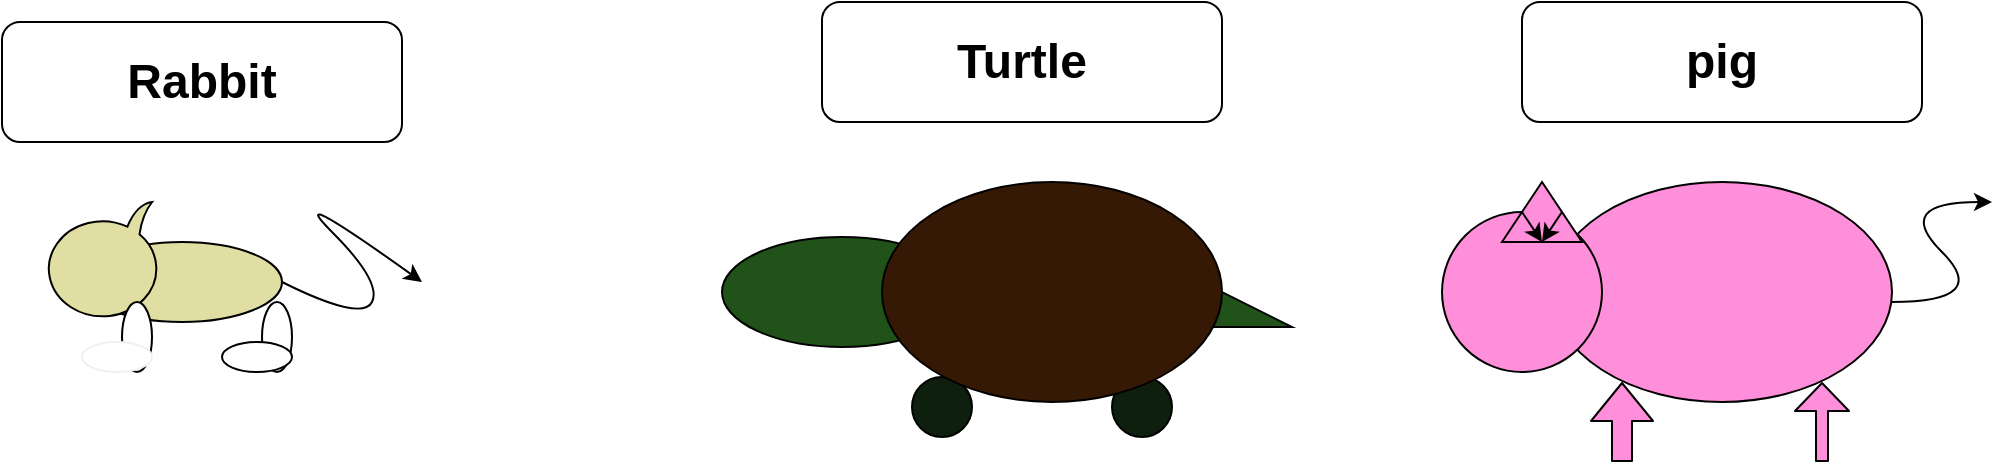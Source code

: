 <mxfile>
    <diagram id="karOwpz8Ogsd6N1gKtSJ" name="Page-1">
        <mxGraphModel dx="1130" dy="792" grid="1" gridSize="10" guides="1" tooltips="1" connect="1" arrows="1" fold="1" page="1" pageScale="1" pageWidth="850" pageHeight="1100" math="0" shadow="0">
            <root>
                <mxCell id="0"/>
                <mxCell id="1" parent="0"/>
                <mxCell id="2" value="&lt;h1&gt;Rabbit&lt;/h1&gt;" style="rounded=1;whiteSpace=wrap;html=1;" vertex="1" parent="1">
                    <mxGeometry x="80" y="270" width="200" height="60" as="geometry"/>
                </mxCell>
                <mxCell id="3" value="" style="shape=ellipse;html=1;dashed=0;whitespace=wrap;perimeter=ellipsePerimeter;fillColor=#E0DEA2;" vertex="1" parent="1">
                    <mxGeometry x="120" y="380" width="100" height="40" as="geometry"/>
                </mxCell>
                <mxCell id="4" value="" style="whiteSpace=wrap;html=1;shape=mxgraph.basic.oval_callout;direction=west;fillColor=#E0DEA2;" vertex="1" parent="1">
                    <mxGeometry x="100" y="360" width="60" height="60" as="geometry"/>
                </mxCell>
                <mxCell id="6" value="" style="shape=ellipse;html=1;dashed=0;whitespace=wrap;perimeter=ellipsePerimeter;direction=south;fillColor=#FFFFFF;" vertex="1" parent="1">
                    <mxGeometry x="210" y="410" width="15" height="35" as="geometry"/>
                </mxCell>
                <mxCell id="7" value="" style="shape=ellipse;html=1;dashed=0;whitespace=wrap;perimeter=ellipsePerimeter;direction=west;fillColor=#FFFFFF;" vertex="1" parent="1">
                    <mxGeometry x="190" y="430" width="35" height="15" as="geometry"/>
                </mxCell>
                <mxCell id="8" value="" style="shape=ellipse;html=1;dashed=0;whitespace=wrap;perimeter=ellipsePerimeter;direction=south;fillColor=#FFFFFF;" vertex="1" parent="1">
                    <mxGeometry x="140" y="410" width="15" height="35" as="geometry"/>
                </mxCell>
                <mxCell id="10" value="" style="shape=ellipse;html=1;dashed=0;whitespace=wrap;perimeter=ellipsePerimeter;direction=west;strokeColor=#F0F0F0;fillColor=#FFFFFF;" vertex="1" parent="1">
                    <mxGeometry x="120" y="430" width="35" height="15" as="geometry"/>
                </mxCell>
                <mxCell id="11" value="" style="curved=1;endArrow=classic;html=1;" edge="1" parent="1">
                    <mxGeometry width="50" height="50" relative="1" as="geometry">
                        <mxPoint x="220" y="400" as="sourcePoint"/>
                        <mxPoint x="290" y="400" as="targetPoint"/>
                        <Array as="points">
                            <mxPoint x="260" y="420"/>
                            <mxPoint x="270" y="400"/>
                            <mxPoint x="220" y="350"/>
                        </Array>
                    </mxGeometry>
                </mxCell>
                <mxCell id="15" value="" style="ellipse;whiteSpace=wrap;html=1;aspect=fixed;fillColor=#0F1F0E;" vertex="1" parent="1">
                    <mxGeometry x="535" y="447.5" width="30" height="30" as="geometry"/>
                </mxCell>
                <mxCell id="18" value="&lt;h1&gt;Turtle&lt;/h1&gt;" style="rounded=1;whiteSpace=wrap;html=1;" vertex="1" parent="1">
                    <mxGeometry x="490" y="260" width="200" height="60" as="geometry"/>
                </mxCell>
                <mxCell id="19" value="&lt;h1&gt;pig&lt;/h1&gt;" style="rounded=1;whiteSpace=wrap;html=1;" vertex="1" parent="1">
                    <mxGeometry x="840" y="260" width="200" height="60" as="geometry"/>
                </mxCell>
                <mxCell id="20" value="" style="ellipse;whiteSpace=wrap;html=1;fillColor=#FF8FDA;" vertex="1" parent="1">
                    <mxGeometry x="855" y="350" width="170" height="110" as="geometry"/>
                </mxCell>
                <mxCell id="21" value="" style="ellipse;whiteSpace=wrap;html=1;aspect=fixed;fillColor=#FF8FDA;" vertex="1" parent="1">
                    <mxGeometry x="800" y="365" width="80" height="80" as="geometry"/>
                </mxCell>
                <mxCell id="22" value="" style="curved=1;endArrow=classic;html=1;" edge="1" parent="1">
                    <mxGeometry width="50" height="50" relative="1" as="geometry">
                        <mxPoint x="1025" y="410" as="sourcePoint"/>
                        <mxPoint x="1075" y="360" as="targetPoint"/>
                        <Array as="points">
                            <mxPoint x="1075" y="410"/>
                            <mxPoint x="1025" y="360"/>
                        </Array>
                    </mxGeometry>
                </mxCell>
                <mxCell id="23" value="" style="triangle;whiteSpace=wrap;html=1;direction=north;fillColor=#FF8FDA;" vertex="1" parent="1">
                    <mxGeometry x="830" y="350" width="40" height="30" as="geometry"/>
                </mxCell>
                <mxCell id="24" style="edgeStyle=none;html=1;exitX=0.5;exitY=1;exitDx=0;exitDy=0;entryX=0;entryY=0.5;entryDx=0;entryDy=0;" edge="1" parent="1" source="23" target="23">
                    <mxGeometry relative="1" as="geometry"/>
                </mxCell>
                <mxCell id="25" style="edgeStyle=none;html=1;exitX=0.5;exitY=0;exitDx=0;exitDy=0;entryX=0;entryY=0.5;entryDx=0;entryDy=0;" edge="1" parent="1" source="23" target="23">
                    <mxGeometry relative="1" as="geometry"/>
                </mxCell>
                <mxCell id="26" value="" style="shape=flexArrow;endArrow=classic;html=1;fillColor=#FF8FDA;" edge="1" parent="1">
                    <mxGeometry width="50" height="50" relative="1" as="geometry">
                        <mxPoint x="890" y="490" as="sourcePoint"/>
                        <mxPoint x="890" y="450" as="targetPoint"/>
                    </mxGeometry>
                </mxCell>
                <mxCell id="27" value="" style="shape=flexArrow;endArrow=classic;html=1;width=6;endSize=4.33;fillColor=#FF8FDA;" edge="1" parent="1">
                    <mxGeometry width="50" height="50" relative="1" as="geometry">
                        <mxPoint x="990" y="490" as="sourcePoint"/>
                        <mxPoint x="990" y="450" as="targetPoint"/>
                    </mxGeometry>
                </mxCell>
                <mxCell id="35" style="edgeStyle=none;html=1;exitX=0;exitY=0;exitDx=0;exitDy=0;fillColor=#FF8FDA;" edge="1" parent="1" source="28" target="34">
                    <mxGeometry relative="1" as="geometry"/>
                </mxCell>
                <mxCell id="28" value="" style="ellipse;whiteSpace=wrap;html=1;aspect=fixed;fillColor=#0F1F0E;" vertex="1" parent="1">
                    <mxGeometry x="635" y="447.5" width="30" height="30" as="geometry"/>
                </mxCell>
                <mxCell id="30" value="" style="verticalLabelPosition=bottom;verticalAlign=top;html=1;shape=mxgraph.basic.orthogonal_triangle;fillColor=#20521A;" vertex="1" parent="1">
                    <mxGeometry x="665" y="392.5" width="60" height="30" as="geometry"/>
                </mxCell>
                <mxCell id="33" value="" style="ellipse;whiteSpace=wrap;html=1;fillColor=#20521A;" vertex="1" parent="1">
                    <mxGeometry x="440" y="377.5" width="120" height="55" as="geometry"/>
                </mxCell>
                <mxCell id="34" value="" style="ellipse;whiteSpace=wrap;html=1;fillColor=#361905;" vertex="1" parent="1">
                    <mxGeometry x="520" y="350" width="170" height="110" as="geometry"/>
                </mxCell>
            </root>
        </mxGraphModel>
    </diagram>
</mxfile>